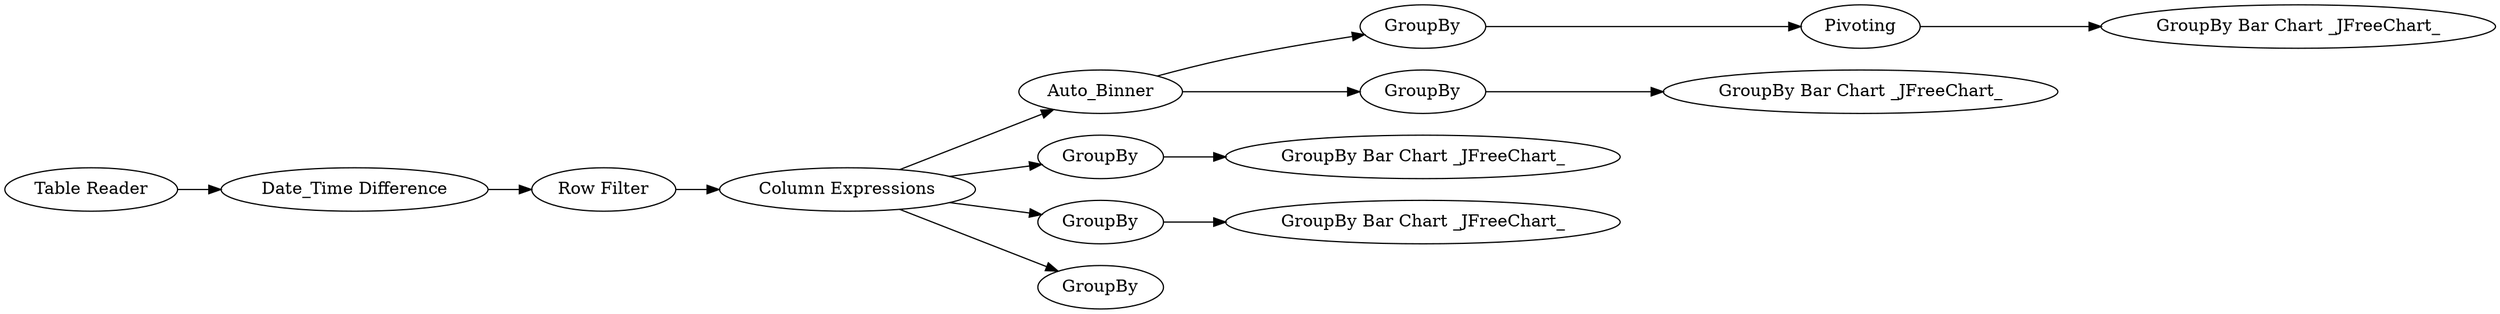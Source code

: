 digraph {
	98 [label="Table Reader"]
	100 [label="Date_Time Difference"]
	101 [label="Column Expressions"]
	102 [label="Row Filter"]
	105 [label=Auto_Binner]
	106 [label="GroupBy Bar Chart _JFreeChart_"]
	107 [label=GroupBy]
	108 [label=Pivoting]
	109 [label="GroupBy Bar Chart _JFreeChart_"]
	110 [label=GroupBy]
	111 [label=GroupBy]
	113 [label="GroupBy Bar Chart _JFreeChart_"]
	114 [label=GroupBy]
	116 [label="GroupBy Bar Chart _JFreeChart_"]
	117 [label=GroupBy]
	98 -> 100
	100 -> 102
	101 -> 105
	101 -> 111
	101 -> 114
	101 -> 117
	102 -> 101
	105 -> 110
	105 -> 107
	107 -> 108
	108 -> 106
	110 -> 109
	111 -> 113
	114 -> 116
	rankdir=LR
}
